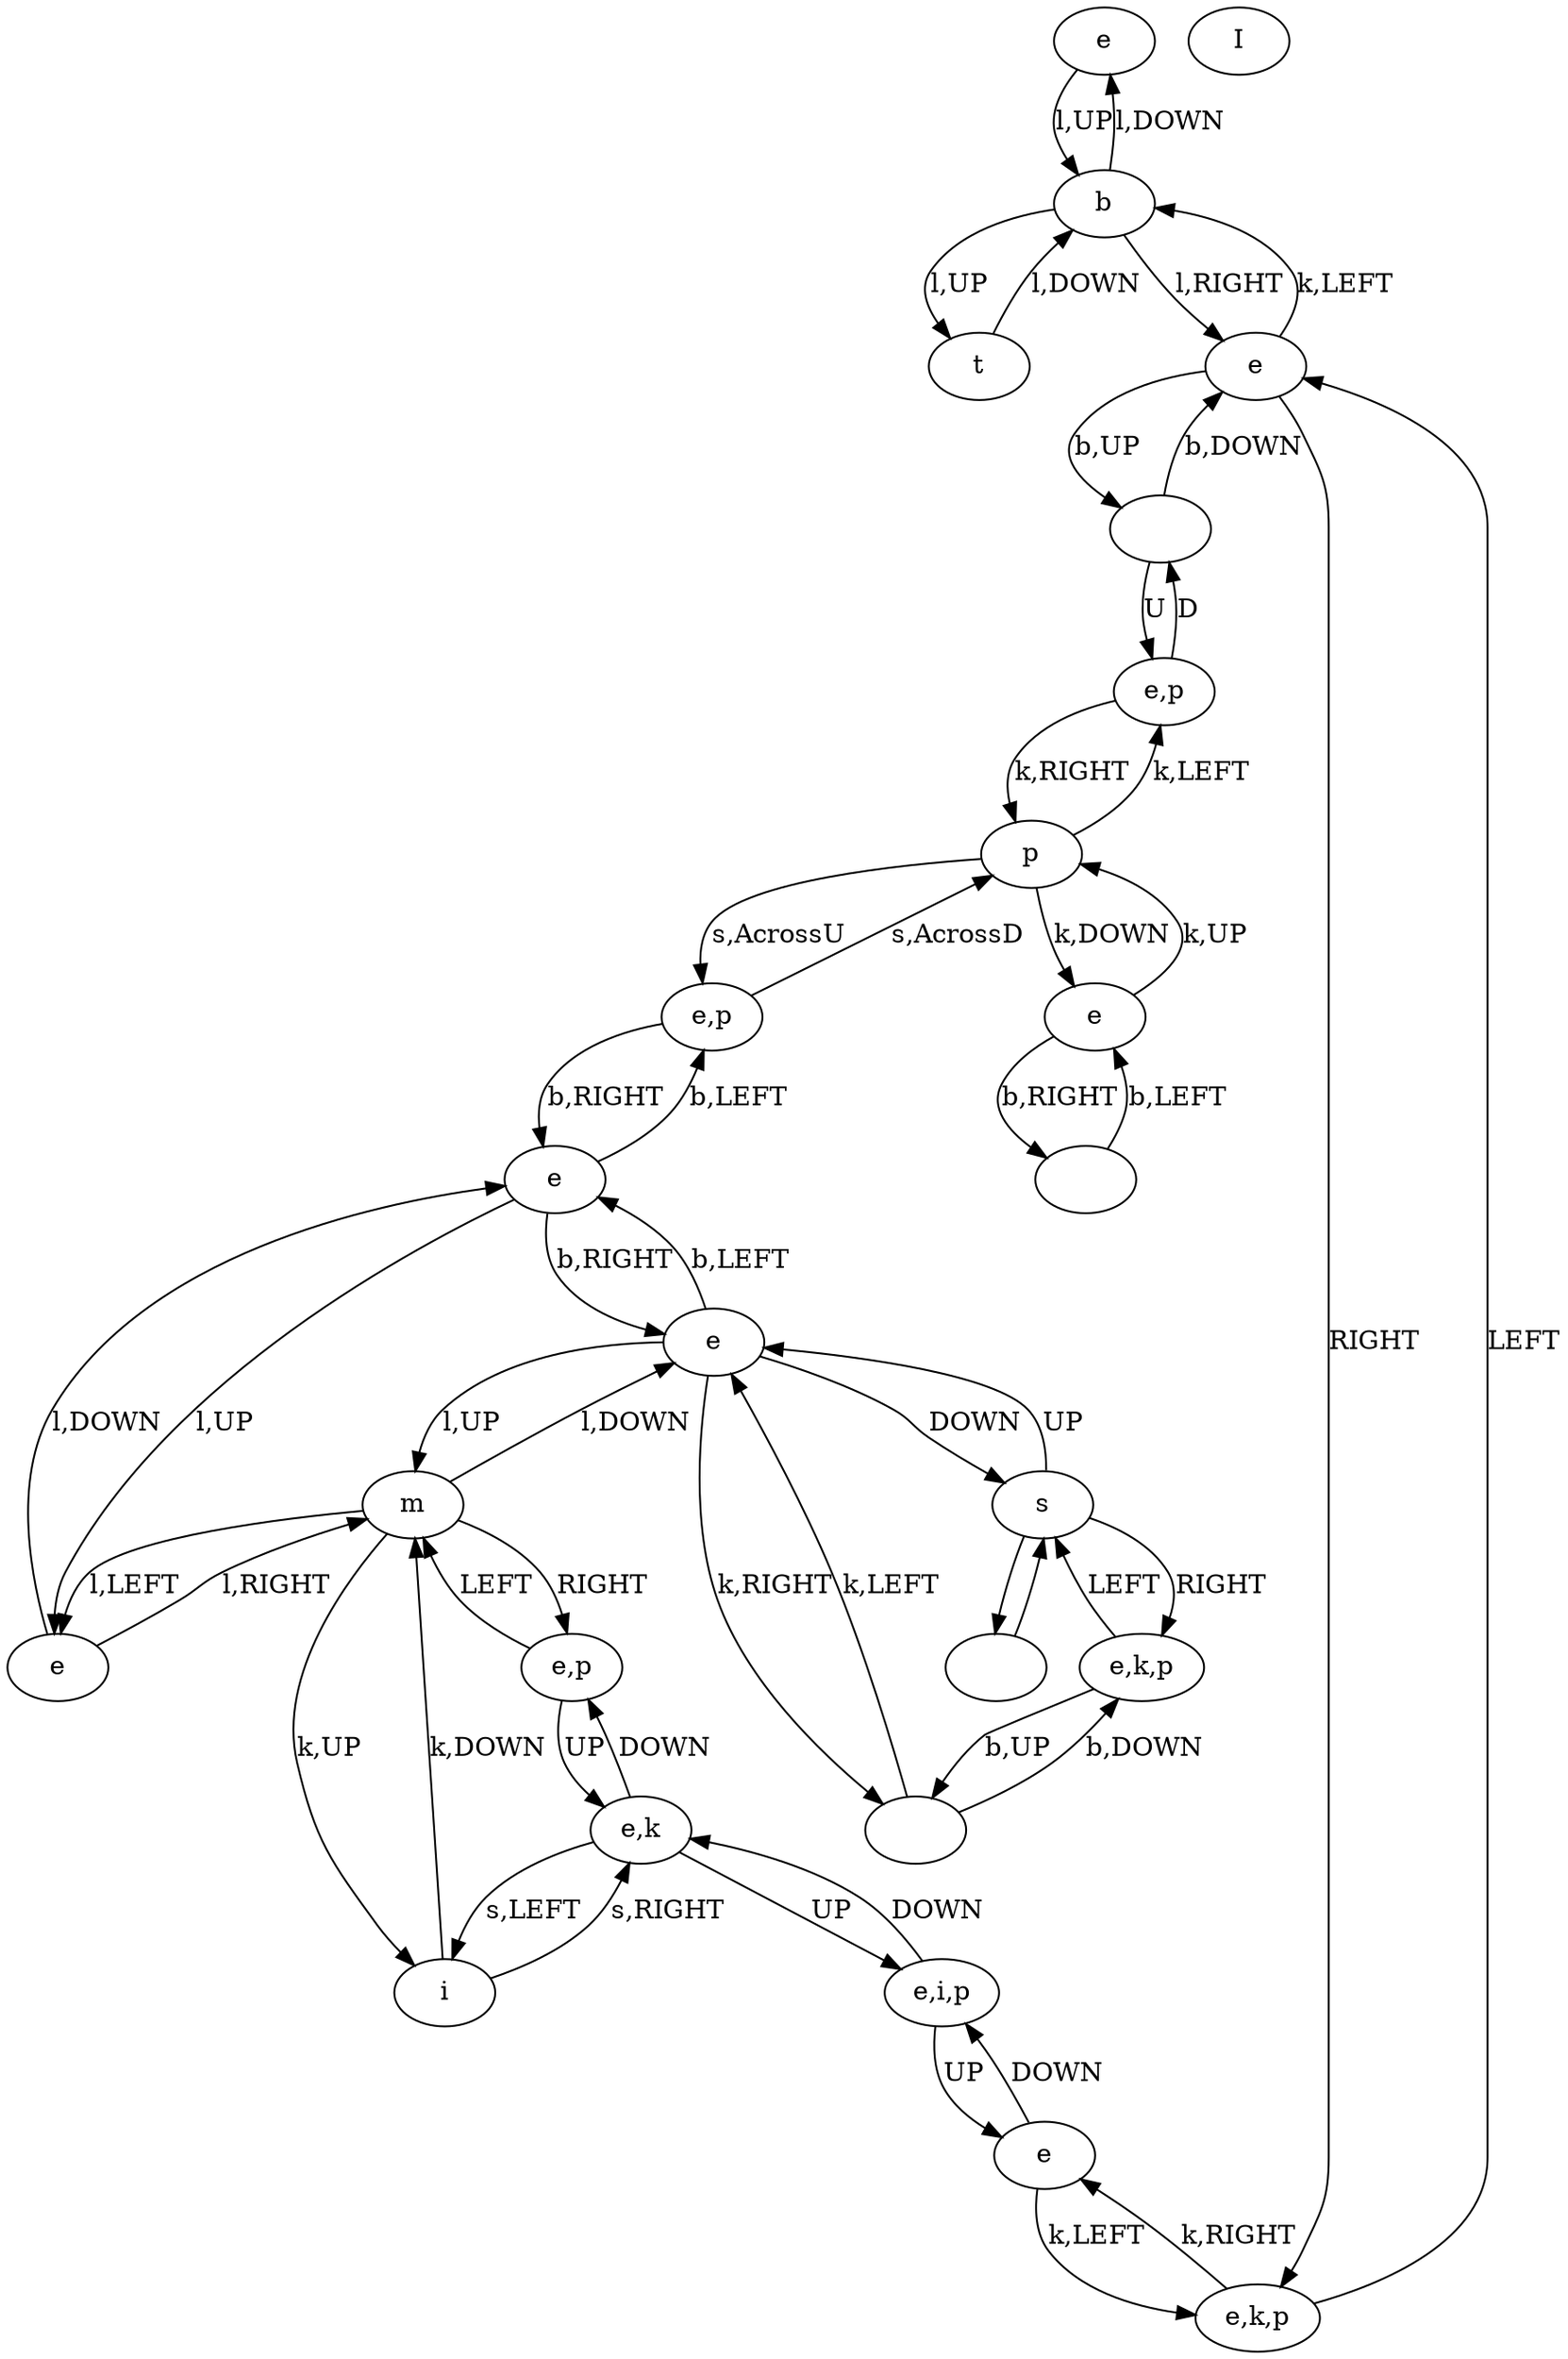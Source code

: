digraph {
0 [label="e"]
1 [label="e,p"]
2 [label="e,p"]
3 [label="p"]
4 [label="t"]
5 [label=""]
6 [label="I"]
7 [label="e,i,p"]
8 [label=""]
9 [label="e,k,p"]
10 [label="s"]
11 [label=""]
12 [label="e"]
13 [label="e"]
14 [label="e,p"]
15 [label="m"]
16 [label="e"]
17 [label="e,k"]
18 [label="i"]
19 [label="e"]
20 [label="e,k,p"]
21 [label="e"]
22 [label="b"]
23 [label=""]
24 [label="e"]
8 -> 10 [label=""]
10 -> 8 [label=""]
10 -> 9 [label="RIGHT"]
9 -> 10 [label="LEFT"]
10 -> 12 [label="UP"]
12 -> 10 [label="DOWN"]
15 -> 1 [label="RIGHT"]
1 -> 15 [label="LEFT"]
1 -> 17 [label="UP"]
17 -> 1 [label="DOWN"]
17 -> 7 [label="UP"]
7 -> 17 [label="DOWN"]
19 -> 7 [label="DOWN"]
7 -> 19 [label="UP"]
20 -> 21 [label="LEFT"]
21 -> 20 [label="RIGHT"]
9 -> 11 [label="b,UP"]
11 -> 9 [label="b,DOWN"]
13 -> 14 [label="b,LEFT"]
14 -> 13 [label="b,RIGHT"]
13 -> 12 [label="b,RIGHT"]
12 -> 13 [label="b,LEFT"]
21 -> 5 [label="b,UP"]
5 -> 21 [label="b,DOWN"]
23 -> 24 [label="b,LEFT"]
24 -> 23 [label="b,RIGHT"]
24 -> 3 [label="k,UP"]
3 -> 24 [label="k,DOWN"]
21 -> 22 [label="k,LEFT"]
22 -> 21 [label="l,RIGHT"]
15 -> 18 [label="k,UP"]
18 -> 15 [label="k,DOWN"]
19 -> 20 [label="k,LEFT"]
20 -> 19 [label="k,RIGHT"]
3 -> 2 [label="k,LEFT"]
2 -> 3 [label="k,RIGHT"]
22 -> 4 [label="l,UP"]
4 -> 22 [label="l,DOWN"]
0 -> 22 [label="l,UP"]
22 -> 0 [label="l,DOWN"]
12 -> 15 [label="l,UP"]
15 -> 12 [label="l,DOWN"]
15 -> 16 [label="l,LEFT"]
16 -> 15 [label="l,RIGHT"]
13 -> 16 [label="l,UP"]
16 -> 13 [label="l,DOWN"]
12 -> 11 [label="k,RIGHT"]
11 -> 12 [label="k,LEFT"]
18 -> 17 [label="s,RIGHT"]
17 -> 18 [label="s,LEFT"]
14 -> 3 [label="s,AcrossD"]
3 -> 14 [label="s,AcrossU"]
2 -> 5 [label="D"]
5 -> 2 [label="U"]
}
